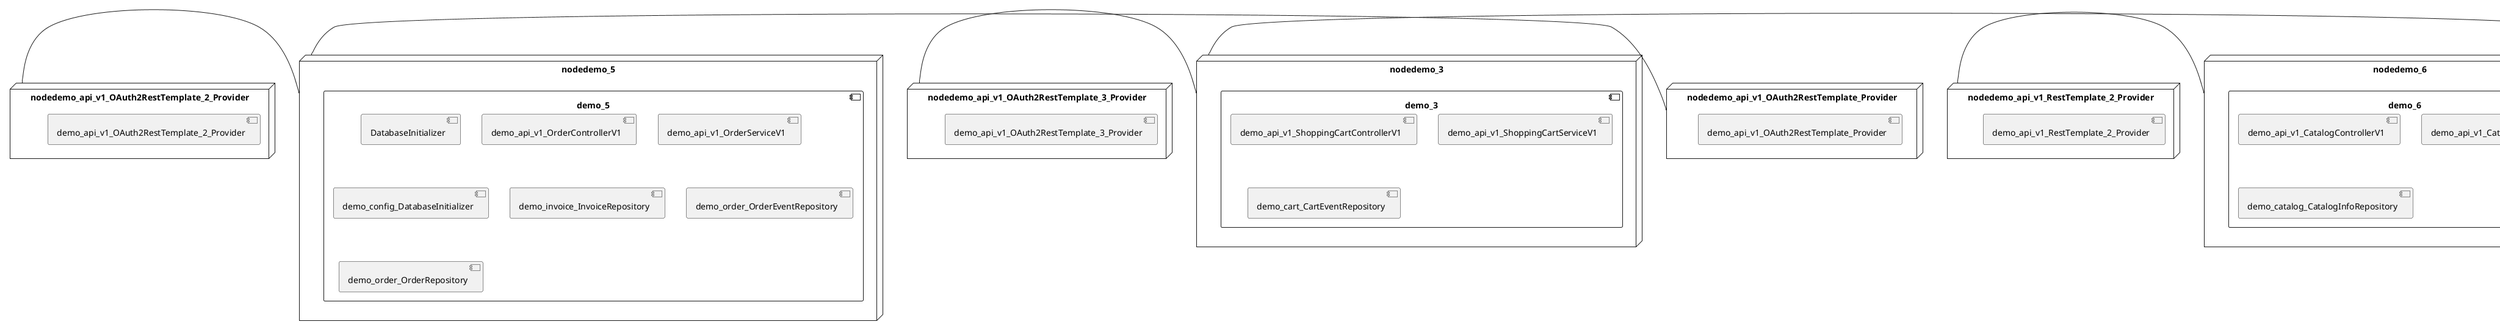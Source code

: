 @startuml
skinparam fixCircleLabelOverlapping true
skinparam componentStyle uml2
node nodedemo {
component demo {
[demo_api_v1_UserControllerV1] [[kbastani-spring-cloud-event-sourcing-example.system#_qqdhJqh5Ee-c98h6PQR95w]]
[demo_api_v1_UserServiceV1] [[kbastani-spring-cloud-event-sourcing-example.system#_qqdhJqh5Ee-c98h6PQR95w]]
[demo_user_UserRepository] [[kbastani-spring-cloud-event-sourcing-example.system#_qqdhJqh5Ee-c98h6PQR95w]]
}
}
node nodedemo_2 {
component demo_2 {
[demo_UserController] [[kbastani-spring-cloud-event-sourcing-example.system#_qqdhJqh5Ee-c98h6PQR95w]]
[demo_UserRepository] [[kbastani-spring-cloud-event-sourcing-example.system#_qqdhJqh5Ee-c98h6PQR95w]]
[demo_UserService] [[kbastani-spring-cloud-event-sourcing-example.system#_qqdhJqh5Ee-c98h6PQR95w]]
[demo_login_UserController] [[kbastani-spring-cloud-event-sourcing-example.system#_qqdhJqh5Ee-c98h6PQR95w]]
}
}
node nodedemo_3 {
component demo_3 {
[demo_api_v1_ShoppingCartControllerV1] [[kbastani-spring-cloud-event-sourcing-example.system#_qqdhJqh5Ee-c98h6PQR95w]]
[demo_api_v1_ShoppingCartServiceV1] [[kbastani-spring-cloud-event-sourcing-example.system#_qqdhJqh5Ee-c98h6PQR95w]]
[demo_cart_CartEventRepository] [[kbastani-spring-cloud-event-sourcing-example.system#_qqdhJqh5Ee-c98h6PQR95w]]
}
}
node nodedemo_4 {
component demo_4 {
[demo_account_AccountRepository] [[kbastani-spring-cloud-event-sourcing-example.system#_qqdhJqh5Ee-c98h6PQR95w]]
[demo_api_v1_AccountControllerV1] [[kbastani-spring-cloud-event-sourcing-example.system#_qqdhJqh5Ee-c98h6PQR95w]]
[demo_api_v1_AccountServiceV1] [[kbastani-spring-cloud-event-sourcing-example.system#_qqdhJqh5Ee-c98h6PQR95w]]
}
}
node nodedemo_5 {
component demo_5 {
[DatabaseInitializer] [[kbastani-spring-cloud-event-sourcing-example.system#_qqdhJqh5Ee-c98h6PQR95w]]
[demo_api_v1_OrderControllerV1] [[kbastani-spring-cloud-event-sourcing-example.system#_qqdhJqh5Ee-c98h6PQR95w]]
[demo_api_v1_OrderServiceV1] [[kbastani-spring-cloud-event-sourcing-example.system#_qqdhJqh5Ee-c98h6PQR95w]]
[demo_config_DatabaseInitializer] [[kbastani-spring-cloud-event-sourcing-example.system#_qqdhJqh5Ee-c98h6PQR95w]]
[demo_invoice_InvoiceRepository] [[kbastani-spring-cloud-event-sourcing-example.system#_qqdhJqh5Ee-c98h6PQR95w]]
[demo_order_OrderEventRepository] [[kbastani-spring-cloud-event-sourcing-example.system#_qqdhJqh5Ee-c98h6PQR95w]]
[demo_order_OrderRepository] [[kbastani-spring-cloud-event-sourcing-example.system#_qqdhJqh5Ee-c98h6PQR95w]]
}
}
node nodedemo_6 {
component demo_6 {
[demo_api_v1_CatalogControllerV1] [[kbastani-spring-cloud-event-sourcing-example.system#_qqdhJqh5Ee-c98h6PQR95w]]
[demo_api_v1_CatalogServiceV1] [[kbastani-spring-cloud-event-sourcing-example.system#_qqdhJqh5Ee-c98h6PQR95w]]
[demo_catalog_CatalogInfoRepository] [[kbastani-spring-cloud-event-sourcing-example.system#_qqdhJqh5Ee-c98h6PQR95w]]
}
}
node nodedemo_v1 {
component demo_v1 {
[demo_v1_InventoryControllerV1] [[kbastani-spring-cloud-event-sourcing-example.system#_qqdhJqh5Ee-c98h6PQR95w]]
[demo_v1_InventoryServiceV1] [[kbastani-spring-cloud-event-sourcing-example.system#_qqdhJqh5Ee-c98h6PQR95w]]
}
}
node nodedemo_api_v1_OAuth2RestTemplate_2_Provider {
[demo_api_v1_OAuth2RestTemplate_2_Provider] [[kbastani-spring-cloud-event-sourcing-example.system#_qqdhJqh5Ee-c98h6PQR95w]]
}
node nodedemo_api_v1_OAuth2RestTemplate_3_Provider {
[demo_api_v1_OAuth2RestTemplate_3_Provider] [[kbastani-spring-cloud-event-sourcing-example.system#_qqdhJqh5Ee-c98h6PQR95w]]
}
node nodedemo_api_v1_OAuth2RestTemplate_Provider {
[demo_api_v1_OAuth2RestTemplate_Provider] [[kbastani-spring-cloud-event-sourcing-example.system#_qqdhJqh5Ee-c98h6PQR95w]]
}
node nodedemo_api_v1_RestTemplate_2_Provider {
[demo_api_v1_RestTemplate_2_Provider] [[kbastani-spring-cloud-event-sourcing-example.system#_qqdhJqh5Ee-c98h6PQR95w]]
}
node nodedemo_api_v1_RestTemplate_Provider {
[demo_api_v1_RestTemplate_Provider] [[kbastani-spring-cloud-event-sourcing-example.system#_qqdhJqh5Ee-c98h6PQR95w]]
}
node nodedemo_inventory_InventoryRepository_Provider {
[demo_inventory_InventoryRepository_Provider] [[kbastani-spring-cloud-event-sourcing-example.system#_qqdhJqh5Ee-c98h6PQR95w]]
}
node nodedemo_login_AuthenticationManager_Provider {
[demo_login_AuthenticationManager_Provider] [[kbastani-spring-cloud-event-sourcing-example.system#_qqdhJqh5Ee-c98h6PQR95w]]
}
node nodedemo_login_ClientDetailsService_Provider {
[demo_login_ClientDetailsService_Provider] [[kbastani-spring-cloud-event-sourcing-example.system#_qqdhJqh5Ee-c98h6PQR95w]]
}
node nodedemo_login_HttpSessionSecurityContextRepository_Provider {
[demo_login_HttpSessionSecurityContextRepository_Provider] [[kbastani-spring-cloud-event-sourcing-example.system#_qqdhJqh5Ee-c98h6PQR95w]]
}
node nodedemo_login_LoginController {
[demo_login_LoginController] [[kbastani-spring-cloud-event-sourcing-example.system#_qqdhJqh5Ee-c98h6PQR95w]]
}
node nodedemo_product_ProductRepository_Provider {
[demo_product_ProductRepository_Provider] [[kbastani-spring-cloud-event-sourcing-example.system#_qqdhJqh5Ee-c98h6PQR95w]]
}
node nodedemo_user_UserClientV1 {
[demo_user_UserClientV1] [[kbastani-spring-cloud-event-sourcing-example.system#_qqdhJqh5Ee-c98h6PQR95w]]
}
node nodedemo_v1_Session_Provider {
[demo_v1_Session_Provider] [[kbastani-spring-cloud-event-sourcing-example.system#_qqdhJqh5Ee-c98h6PQR95w]]
}
[nodedemo_api_v1_OAuth2RestTemplate_2_Provider] - [nodedemo_5]
[nodedemo_api_v1_OAuth2RestTemplate_3_Provider] - [nodedemo_3]
[nodedemo_api_v1_OAuth2RestTemplate_Provider] - [nodedemo_5]
[nodedemo_api_v1_RestTemplate_2_Provider] - [nodedemo_6]
[nodedemo_api_v1_RestTemplate_Provider] - [nodedemo_3]
[nodedemo_inventory_InventoryRepository_Provider] - [nodedemo_v1]
[nodedemo_login_AuthenticationManager_Provider] - [nodedemo_login_LoginController]
[nodedemo_login_ClientDetailsService_Provider] - [nodedemo_login_LoginController]
[nodedemo_login_HttpSessionSecurityContextRepository_Provider] - [nodedemo_login_LoginController]
[nodedemo_product_ProductRepository_Provider] - [nodedemo_v1]
[nodedemo_v1_Session_Provider] - [nodedemo_v1]
[nodedemo] - [nodedemo_user_UserClientV1]

@enduml
